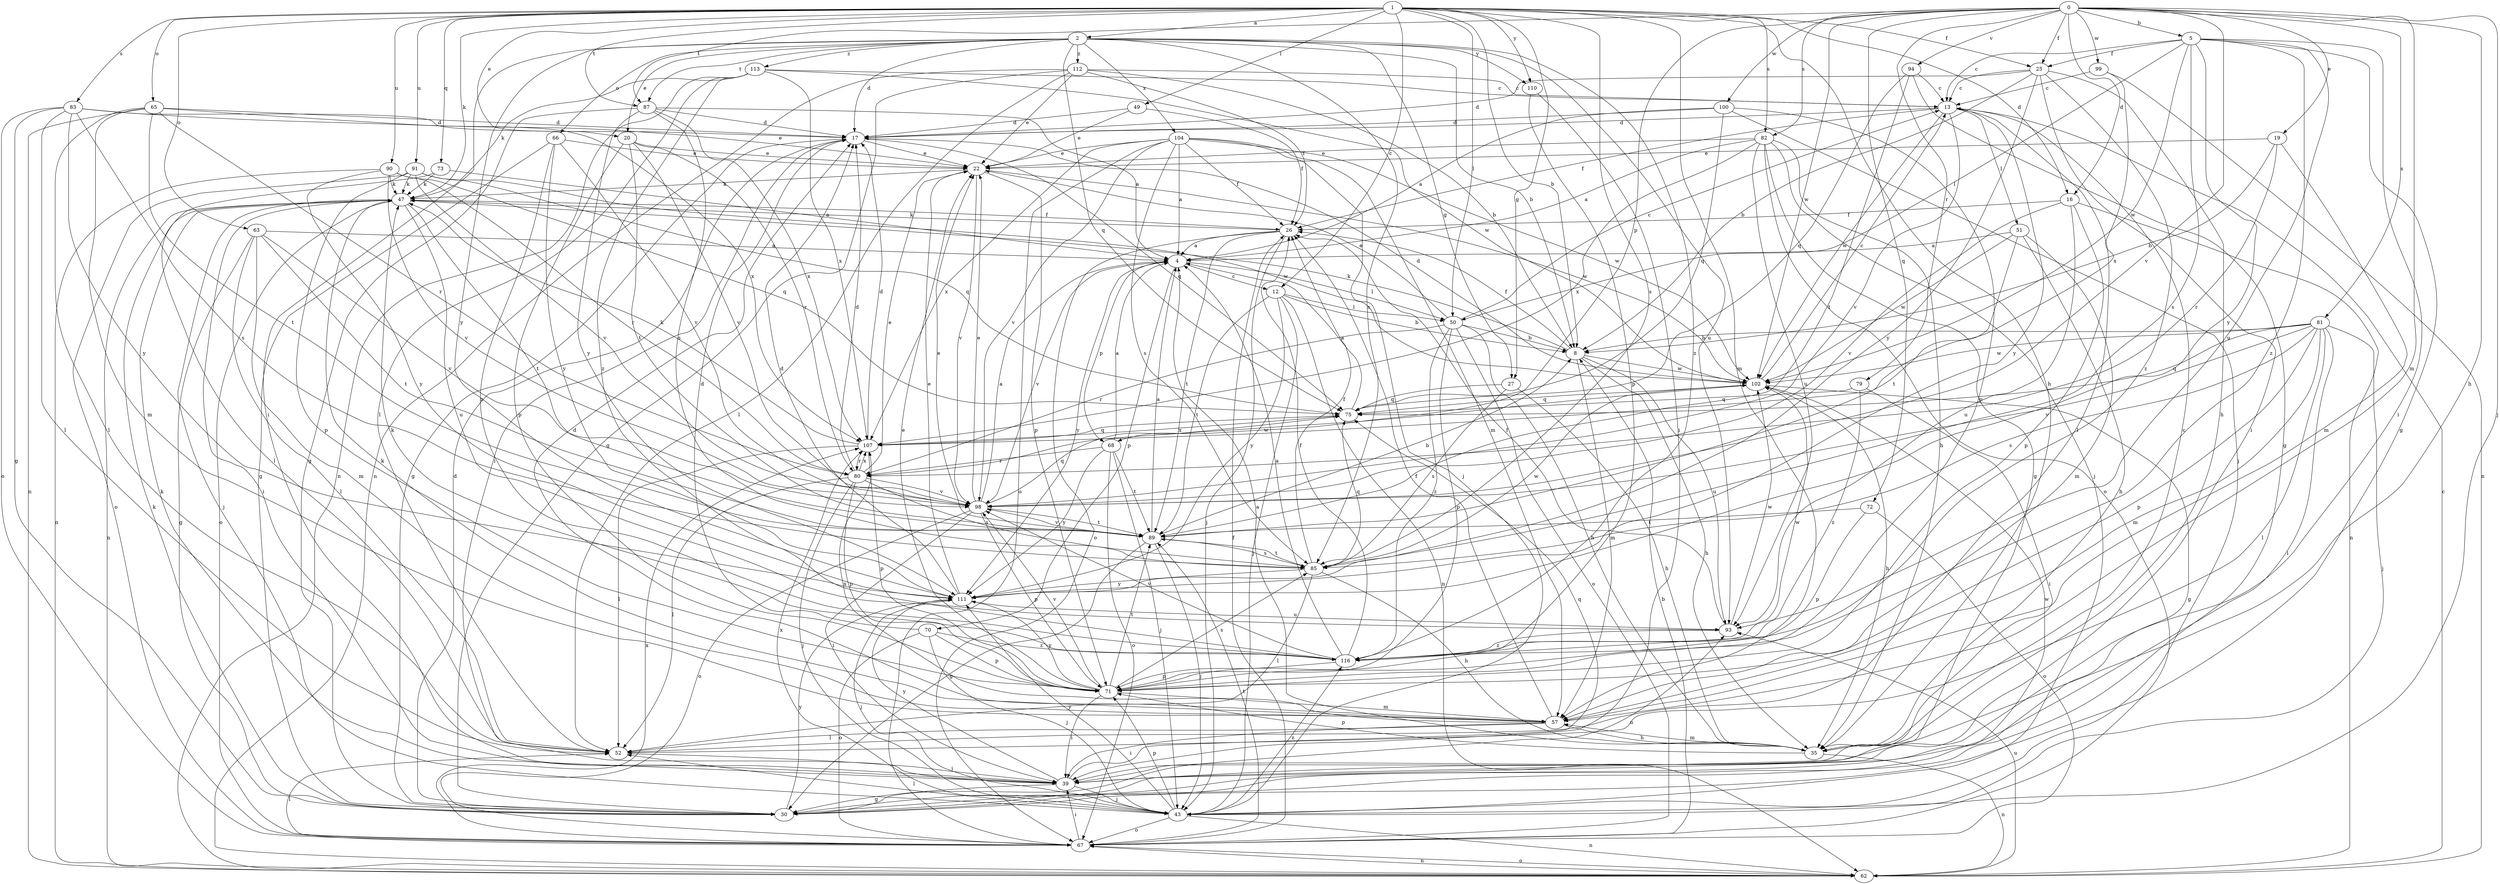 strict digraph  {
0;
1;
2;
4;
5;
8;
12;
13;
16;
17;
19;
20;
22;
25;
26;
27;
30;
35;
39;
43;
47;
49;
50;
51;
52;
57;
62;
63;
65;
66;
67;
68;
70;
71;
72;
73;
75;
79;
80;
81;
82;
83;
85;
87;
89;
90;
91;
93;
94;
98;
99;
100;
102;
104;
107;
110;
111;
112;
113;
116;
0 -> 5  [label=b];
0 -> 16  [label=d];
0 -> 19  [label=e];
0 -> 25  [label=f];
0 -> 35  [label=h];
0 -> 43  [label=j];
0 -> 57  [label=m];
0 -> 68  [label=p];
0 -> 72  [label=q];
0 -> 79  [label=r];
0 -> 81  [label=s];
0 -> 82  [label=s];
0 -> 87  [label=t];
0 -> 94  [label=v];
0 -> 98  [label=v];
0 -> 99  [label=w];
0 -> 100  [label=w];
0 -> 102  [label=w];
1 -> 2  [label=a];
1 -> 8  [label=b];
1 -> 12  [label=c];
1 -> 16  [label=d];
1 -> 20  [label=e];
1 -> 25  [label=f];
1 -> 27  [label=g];
1 -> 35  [label=h];
1 -> 47  [label=k];
1 -> 49  [label=l];
1 -> 50  [label=l];
1 -> 57  [label=m];
1 -> 63  [label=o];
1 -> 65  [label=o];
1 -> 73  [label=q];
1 -> 82  [label=s];
1 -> 83  [label=s];
1 -> 85  [label=s];
1 -> 87  [label=t];
1 -> 90  [label=u];
1 -> 91  [label=u];
1 -> 110  [label=y];
2 -> 8  [label=b];
2 -> 17  [label=d];
2 -> 20  [label=e];
2 -> 27  [label=g];
2 -> 39  [label=i];
2 -> 66  [label=o];
2 -> 75  [label=q];
2 -> 85  [label=s];
2 -> 87  [label=t];
2 -> 93  [label=u];
2 -> 104  [label=x];
2 -> 110  [label=y];
2 -> 111  [label=y];
2 -> 112  [label=z];
2 -> 113  [label=z];
2 -> 116  [label=z];
4 -> 12  [label=c];
4 -> 50  [label=l];
4 -> 68  [label=p];
4 -> 70  [label=p];
4 -> 98  [label=v];
4 -> 111  [label=y];
5 -> 13  [label=c];
5 -> 25  [label=f];
5 -> 30  [label=g];
5 -> 39  [label=i];
5 -> 50  [label=l];
5 -> 85  [label=s];
5 -> 93  [label=u];
5 -> 102  [label=w];
5 -> 111  [label=y];
5 -> 116  [label=z];
8 -> 26  [label=f];
8 -> 35  [label=h];
8 -> 47  [label=k];
8 -> 57  [label=m];
8 -> 93  [label=u];
8 -> 102  [label=w];
12 -> 8  [label=b];
12 -> 43  [label=j];
12 -> 50  [label=l];
12 -> 62  [label=n];
12 -> 89  [label=t];
12 -> 111  [label=y];
13 -> 17  [label=d];
13 -> 26  [label=f];
13 -> 51  [label=l];
13 -> 52  [label=l];
13 -> 98  [label=v];
13 -> 102  [label=w];
13 -> 111  [label=y];
16 -> 26  [label=f];
16 -> 62  [label=n];
16 -> 71  [label=p];
16 -> 93  [label=u];
16 -> 98  [label=v];
17 -> 22  [label=e];
17 -> 30  [label=g];
17 -> 39  [label=i];
17 -> 75  [label=q];
19 -> 8  [label=b];
19 -> 22  [label=e];
19 -> 57  [label=m];
19 -> 80  [label=r];
20 -> 22  [label=e];
20 -> 71  [label=p];
20 -> 80  [label=r];
20 -> 89  [label=t];
20 -> 98  [label=v];
22 -> 47  [label=k];
22 -> 71  [label=p];
22 -> 98  [label=v];
22 -> 102  [label=w];
25 -> 8  [label=b];
25 -> 13  [label=c];
25 -> 17  [label=d];
25 -> 35  [label=h];
25 -> 39  [label=i];
25 -> 111  [label=y];
25 -> 116  [label=z];
26 -> 4  [label=a];
26 -> 43  [label=j];
26 -> 47  [label=k];
26 -> 67  [label=o];
26 -> 89  [label=t];
27 -> 35  [label=h];
27 -> 75  [label=q];
27 -> 85  [label=s];
30 -> 17  [label=d];
30 -> 47  [label=k];
30 -> 93  [label=u];
30 -> 102  [label=w];
30 -> 111  [label=y];
35 -> 4  [label=a];
35 -> 13  [label=c];
35 -> 57  [label=m];
35 -> 62  [label=n];
35 -> 71  [label=p];
39 -> 30  [label=g];
39 -> 43  [label=j];
39 -> 47  [label=k];
39 -> 75  [label=q];
39 -> 111  [label=y];
43 -> 52  [label=l];
43 -> 62  [label=n];
43 -> 67  [label=o];
43 -> 71  [label=p];
43 -> 107  [label=x];
43 -> 111  [label=y];
43 -> 116  [label=z];
47 -> 26  [label=f];
47 -> 39  [label=i];
47 -> 43  [label=j];
47 -> 62  [label=n];
47 -> 67  [label=o];
47 -> 89  [label=t];
47 -> 93  [label=u];
49 -> 17  [label=d];
49 -> 22  [label=e];
49 -> 26  [label=f];
50 -> 8  [label=b];
50 -> 13  [label=c];
50 -> 22  [label=e];
50 -> 35  [label=h];
50 -> 67  [label=o];
50 -> 71  [label=p];
50 -> 80  [label=r];
50 -> 116  [label=z];
51 -> 4  [label=a];
51 -> 35  [label=h];
51 -> 57  [label=m];
51 -> 89  [label=t];
51 -> 102  [label=w];
52 -> 39  [label=i];
57 -> 17  [label=d];
57 -> 26  [label=f];
57 -> 35  [label=h];
57 -> 39  [label=i];
57 -> 47  [label=k];
57 -> 52  [label=l];
57 -> 107  [label=x];
62 -> 13  [label=c];
62 -> 67  [label=o];
62 -> 93  [label=u];
63 -> 4  [label=a];
63 -> 30  [label=g];
63 -> 52  [label=l];
63 -> 57  [label=m];
63 -> 89  [label=t];
63 -> 98  [label=v];
65 -> 17  [label=d];
65 -> 52  [label=l];
65 -> 57  [label=m];
65 -> 62  [label=n];
65 -> 80  [label=r];
65 -> 89  [label=t];
65 -> 107  [label=x];
66 -> 22  [label=e];
66 -> 30  [label=g];
66 -> 98  [label=v];
66 -> 111  [label=y];
66 -> 116  [label=z];
67 -> 8  [label=b];
67 -> 26  [label=f];
67 -> 39  [label=i];
67 -> 52  [label=l];
67 -> 62  [label=n];
67 -> 89  [label=t];
67 -> 107  [label=x];
68 -> 4  [label=a];
68 -> 43  [label=j];
68 -> 67  [label=o];
68 -> 80  [label=r];
68 -> 89  [label=t];
68 -> 111  [label=y];
70 -> 17  [label=d];
70 -> 43  [label=j];
70 -> 67  [label=o];
70 -> 71  [label=p];
70 -> 116  [label=z];
71 -> 22  [label=e];
71 -> 39  [label=i];
71 -> 57  [label=m];
71 -> 85  [label=s];
71 -> 89  [label=t];
71 -> 98  [label=v];
71 -> 111  [label=y];
72 -> 67  [label=o];
72 -> 71  [label=p];
72 -> 89  [label=t];
73 -> 4  [label=a];
73 -> 47  [label=k];
73 -> 52  [label=l];
75 -> 4  [label=a];
75 -> 107  [label=x];
79 -> 39  [label=i];
79 -> 75  [label=q];
79 -> 116  [label=z];
80 -> 17  [label=d];
80 -> 22  [label=e];
80 -> 43  [label=j];
80 -> 52  [label=l];
80 -> 71  [label=p];
80 -> 85  [label=s];
80 -> 98  [label=v];
80 -> 102  [label=w];
80 -> 107  [label=x];
81 -> 8  [label=b];
81 -> 39  [label=i];
81 -> 43  [label=j];
81 -> 52  [label=l];
81 -> 57  [label=m];
81 -> 71  [label=p];
81 -> 75  [label=q];
81 -> 85  [label=s];
81 -> 98  [label=v];
81 -> 102  [label=w];
82 -> 4  [label=a];
82 -> 22  [label=e];
82 -> 30  [label=g];
82 -> 35  [label=h];
82 -> 43  [label=j];
82 -> 67  [label=o];
82 -> 93  [label=u];
82 -> 107  [label=x];
83 -> 17  [label=d];
83 -> 22  [label=e];
83 -> 30  [label=g];
83 -> 52  [label=l];
83 -> 67  [label=o];
83 -> 85  [label=s];
83 -> 111  [label=y];
85 -> 26  [label=f];
85 -> 35  [label=h];
85 -> 52  [label=l];
85 -> 75  [label=q];
85 -> 89  [label=t];
85 -> 102  [label=w];
85 -> 111  [label=y];
87 -> 4  [label=a];
87 -> 17  [label=d];
87 -> 30  [label=g];
87 -> 85  [label=s];
87 -> 107  [label=x];
87 -> 111  [label=y];
89 -> 4  [label=a];
89 -> 8  [label=b];
89 -> 22  [label=e];
89 -> 30  [label=g];
89 -> 43  [label=j];
89 -> 85  [label=s];
89 -> 98  [label=v];
90 -> 47  [label=k];
90 -> 62  [label=n];
90 -> 75  [label=q];
90 -> 80  [label=r];
90 -> 98  [label=v];
90 -> 111  [label=y];
91 -> 47  [label=k];
91 -> 67  [label=o];
91 -> 71  [label=p];
91 -> 75  [label=q];
91 -> 98  [label=v];
91 -> 102  [label=w];
93 -> 26  [label=f];
93 -> 102  [label=w];
93 -> 116  [label=z];
94 -> 13  [label=c];
94 -> 30  [label=g];
94 -> 75  [label=q];
94 -> 89  [label=t];
98 -> 4  [label=a];
98 -> 22  [label=e];
98 -> 39  [label=i];
98 -> 67  [label=o];
98 -> 71  [label=p];
98 -> 75  [label=q];
98 -> 89  [label=t];
99 -> 13  [label=c];
99 -> 62  [label=n];
99 -> 107  [label=x];
100 -> 4  [label=a];
100 -> 17  [label=d];
100 -> 43  [label=j];
100 -> 71  [label=p];
100 -> 75  [label=q];
102 -> 13  [label=c];
102 -> 17  [label=d];
102 -> 30  [label=g];
102 -> 35  [label=h];
102 -> 75  [label=q];
104 -> 4  [label=a];
104 -> 22  [label=e];
104 -> 26  [label=f];
104 -> 43  [label=j];
104 -> 57  [label=m];
104 -> 67  [label=o];
104 -> 85  [label=s];
104 -> 98  [label=v];
104 -> 102  [label=w];
104 -> 107  [label=x];
107 -> 17  [label=d];
107 -> 47  [label=k];
107 -> 52  [label=l];
107 -> 71  [label=p];
107 -> 75  [label=q];
107 -> 80  [label=r];
110 -> 39  [label=i];
110 -> 71  [label=p];
111 -> 17  [label=d];
111 -> 22  [label=e];
111 -> 43  [label=j];
111 -> 93  [label=u];
112 -> 8  [label=b];
112 -> 13  [label=c];
112 -> 22  [label=e];
112 -> 26  [label=f];
112 -> 30  [label=g];
112 -> 52  [label=l];
112 -> 62  [label=n];
113 -> 13  [label=c];
113 -> 47  [label=k];
113 -> 52  [label=l];
113 -> 62  [label=n];
113 -> 102  [label=w];
113 -> 107  [label=x];
113 -> 116  [label=z];
116 -> 4  [label=a];
116 -> 26  [label=f];
116 -> 47  [label=k];
116 -> 71  [label=p];
116 -> 98  [label=v];
116 -> 102  [label=w];
}
